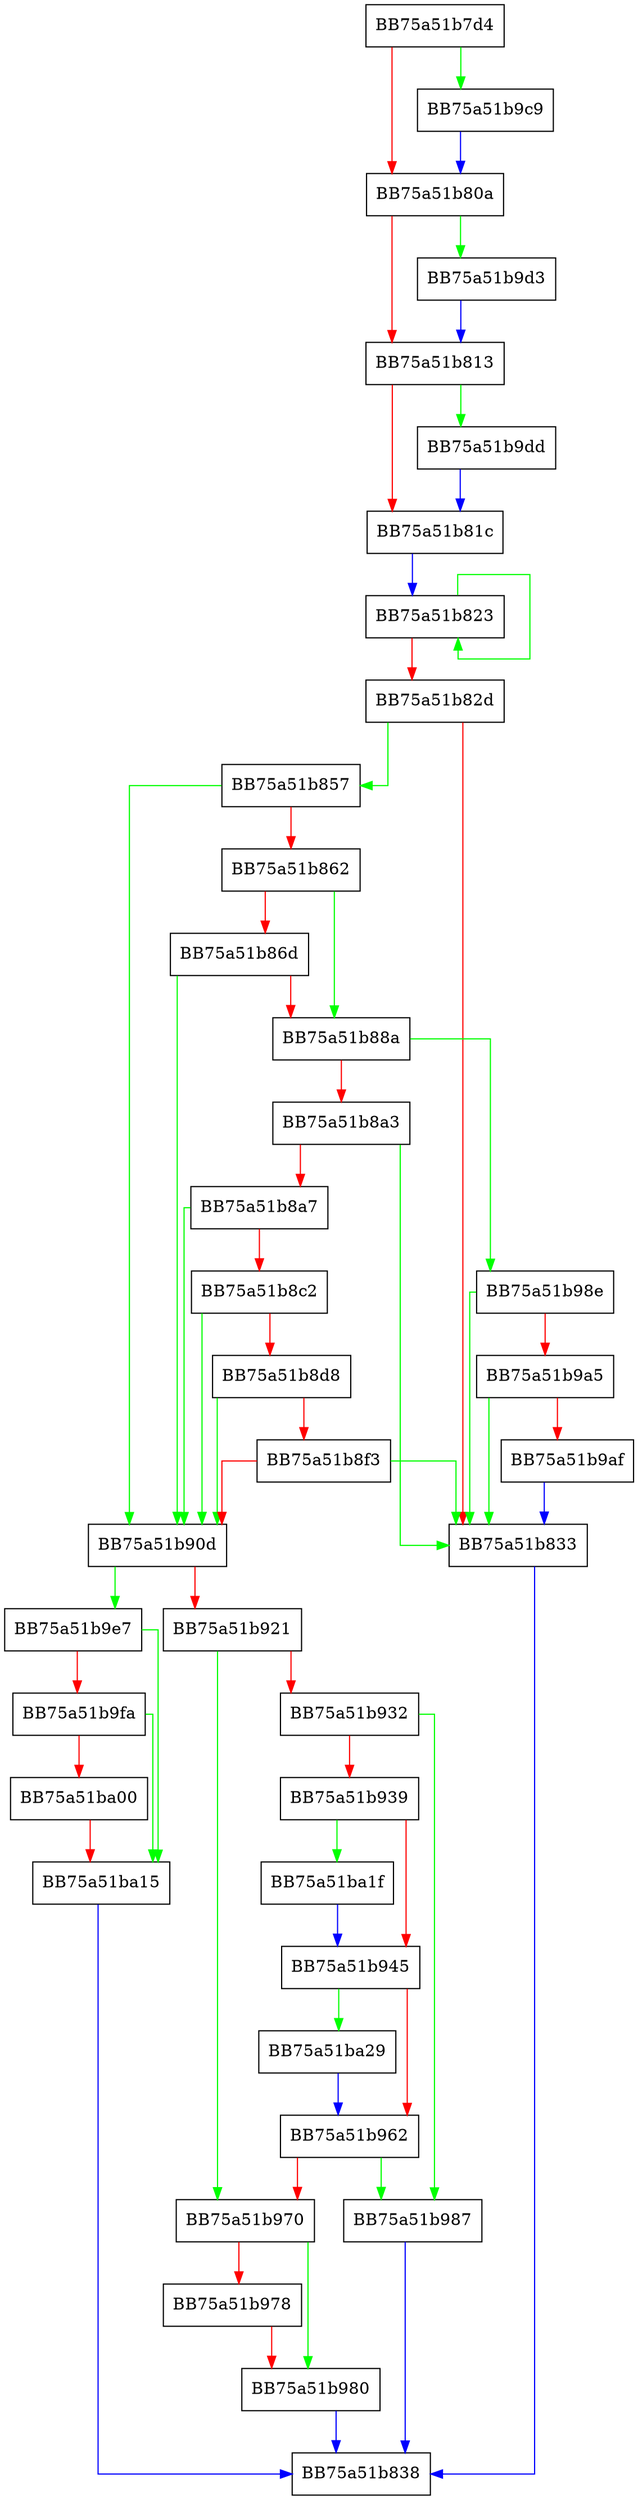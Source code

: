 digraph GetDevirtualizedRegKey {
  node [shape="box"];
  graph [splines=ortho];
  BB75a51b7d4 -> BB75a51b9c9 [color="green"];
  BB75a51b7d4 -> BB75a51b80a [color="red"];
  BB75a51b80a -> BB75a51b9d3 [color="green"];
  BB75a51b80a -> BB75a51b813 [color="red"];
  BB75a51b813 -> BB75a51b9dd [color="green"];
  BB75a51b813 -> BB75a51b81c [color="red"];
  BB75a51b81c -> BB75a51b823 [color="blue"];
  BB75a51b823 -> BB75a51b823 [color="green"];
  BB75a51b823 -> BB75a51b82d [color="red"];
  BB75a51b82d -> BB75a51b857 [color="green"];
  BB75a51b82d -> BB75a51b833 [color="red"];
  BB75a51b833 -> BB75a51b838 [color="blue"];
  BB75a51b857 -> BB75a51b90d [color="green"];
  BB75a51b857 -> BB75a51b862 [color="red"];
  BB75a51b862 -> BB75a51b88a [color="green"];
  BB75a51b862 -> BB75a51b86d [color="red"];
  BB75a51b86d -> BB75a51b90d [color="green"];
  BB75a51b86d -> BB75a51b88a [color="red"];
  BB75a51b88a -> BB75a51b98e [color="green"];
  BB75a51b88a -> BB75a51b8a3 [color="red"];
  BB75a51b8a3 -> BB75a51b833 [color="green"];
  BB75a51b8a3 -> BB75a51b8a7 [color="red"];
  BB75a51b8a7 -> BB75a51b90d [color="green"];
  BB75a51b8a7 -> BB75a51b8c2 [color="red"];
  BB75a51b8c2 -> BB75a51b90d [color="green"];
  BB75a51b8c2 -> BB75a51b8d8 [color="red"];
  BB75a51b8d8 -> BB75a51b90d [color="green"];
  BB75a51b8d8 -> BB75a51b8f3 [color="red"];
  BB75a51b8f3 -> BB75a51b833 [color="green"];
  BB75a51b8f3 -> BB75a51b90d [color="red"];
  BB75a51b90d -> BB75a51b9e7 [color="green"];
  BB75a51b90d -> BB75a51b921 [color="red"];
  BB75a51b921 -> BB75a51b970 [color="green"];
  BB75a51b921 -> BB75a51b932 [color="red"];
  BB75a51b932 -> BB75a51b987 [color="green"];
  BB75a51b932 -> BB75a51b939 [color="red"];
  BB75a51b939 -> BB75a51ba1f [color="green"];
  BB75a51b939 -> BB75a51b945 [color="red"];
  BB75a51b945 -> BB75a51ba29 [color="green"];
  BB75a51b945 -> BB75a51b962 [color="red"];
  BB75a51b962 -> BB75a51b987 [color="green"];
  BB75a51b962 -> BB75a51b970 [color="red"];
  BB75a51b970 -> BB75a51b980 [color="green"];
  BB75a51b970 -> BB75a51b978 [color="red"];
  BB75a51b978 -> BB75a51b980 [color="red"];
  BB75a51b980 -> BB75a51b838 [color="blue"];
  BB75a51b987 -> BB75a51b838 [color="blue"];
  BB75a51b98e -> BB75a51b833 [color="green"];
  BB75a51b98e -> BB75a51b9a5 [color="red"];
  BB75a51b9a5 -> BB75a51b833 [color="green"];
  BB75a51b9a5 -> BB75a51b9af [color="red"];
  BB75a51b9af -> BB75a51b833 [color="blue"];
  BB75a51b9c9 -> BB75a51b80a [color="blue"];
  BB75a51b9d3 -> BB75a51b813 [color="blue"];
  BB75a51b9dd -> BB75a51b81c [color="blue"];
  BB75a51b9e7 -> BB75a51ba15 [color="green"];
  BB75a51b9e7 -> BB75a51b9fa [color="red"];
  BB75a51b9fa -> BB75a51ba15 [color="green"];
  BB75a51b9fa -> BB75a51ba00 [color="red"];
  BB75a51ba00 -> BB75a51ba15 [color="red"];
  BB75a51ba15 -> BB75a51b838 [color="blue"];
  BB75a51ba1f -> BB75a51b945 [color="blue"];
  BB75a51ba29 -> BB75a51b962 [color="blue"];
}